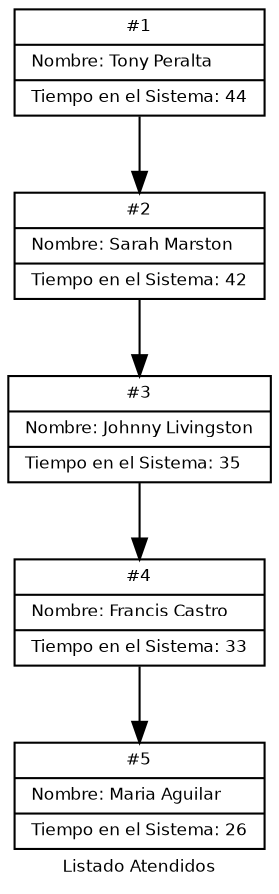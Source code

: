 digraph G{
fontname = "Bitstream Vera Sans"
fontsize = 8
node [fontname = "Bitstream Vera Sans"fontsize = 8shape = "record"]
Nodo769798433[label="{#1 | Nombre: Tony Peralta\l| Tiempo en el Sistema: 44\l}"];
Nodo361398902[label="{#2 | Nombre: Sarah Marston\l| Tiempo en el Sistema: 42\l}"];
Nodo1010670443[label="{#3 | Nombre: Johnny Livingston\l| Tiempo en el Sistema: 35\l}"];
Nodo2044215423[label="{#4 | Nombre: Francis Castro\l| Tiempo en el Sistema: 33\l}"];
Nodo1606304070[label="{#5 | Nombre: Maria Aguilar\l| Tiempo en el Sistema: 26\l}"];
Nodo769798433 -> Nodo361398902;
Nodo361398902 -> Nodo1010670443;
Nodo1010670443 -> Nodo2044215423;
Nodo2044215423 -> Nodo1606304070;
label = "Listado Atendidos";rankdir=TB;
}